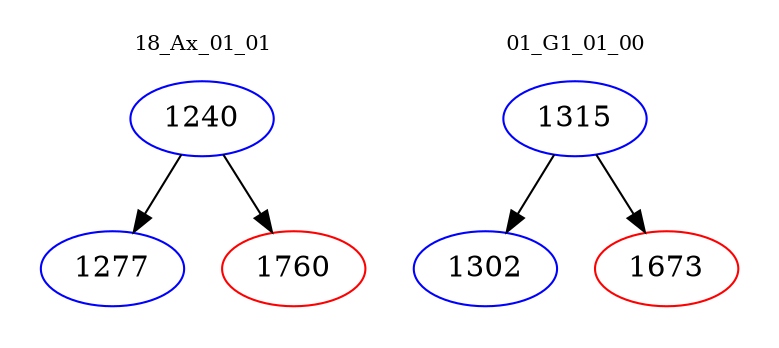 digraph{
subgraph cluster_0 {
color = white
label = "18_Ax_01_01";
fontsize=10;
T0_1240 [label="1240", color="blue"]
T0_1240 -> T0_1277 [color="black"]
T0_1277 [label="1277", color="blue"]
T0_1240 -> T0_1760 [color="black"]
T0_1760 [label="1760", color="red"]
}
subgraph cluster_1 {
color = white
label = "01_G1_01_00";
fontsize=10;
T1_1315 [label="1315", color="blue"]
T1_1315 -> T1_1302 [color="black"]
T1_1302 [label="1302", color="blue"]
T1_1315 -> T1_1673 [color="black"]
T1_1673 [label="1673", color="red"]
}
}
